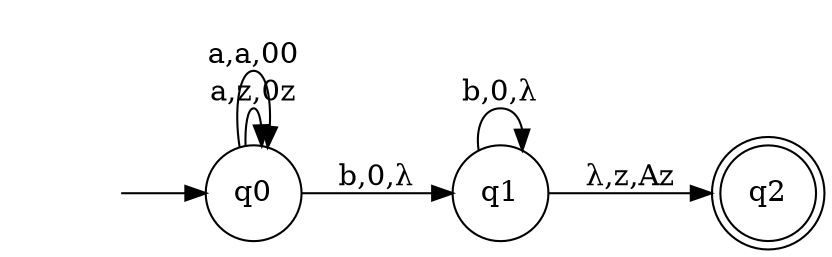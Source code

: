 digraph pda_machine {
	rankdir=LR size="8,5"
	node [shape=plaintext]
	" "
	node [shape=circle]
	q0
	" " -> q0 [label=" "]
	node [shape=doublecircle]
	q2
	node [shape=circle]
	q0 -> q0 [label="a,z,0z"]
	q0 -> q0 [label="a,a,00"]
	q0 -> q1 [label="b,0,λ"]
	q1 -> q1 [label="b,0,λ"]
	q1 -> q2 [label="λ,z,Az"]
}
